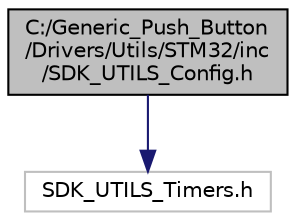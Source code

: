 digraph "C:/Generic_Push_Button/Drivers/Utils/STM32/inc/SDK_UTILS_Config.h"
{
 // LATEX_PDF_SIZE
  edge [fontname="Helvetica",fontsize="10",labelfontname="Helvetica",labelfontsize="10"];
  node [fontname="Helvetica",fontsize="10",shape=record];
  Node1 [label="C:/Generic_Push_Button\l/Drivers/Utils/STM32/inc\l/SDK_UTILS_Config.h",height=0.2,width=0.4,color="black", fillcolor="grey75", style="filled", fontcolor="black",tooltip="SDK Utils Configuration."];
  Node1 -> Node2 [color="midnightblue",fontsize="10",style="solid",fontname="Helvetica"];
  Node2 [label="SDK_UTILS_Timers.h",height=0.2,width=0.4,color="grey75", fillcolor="white", style="filled",tooltip=" "];
}
